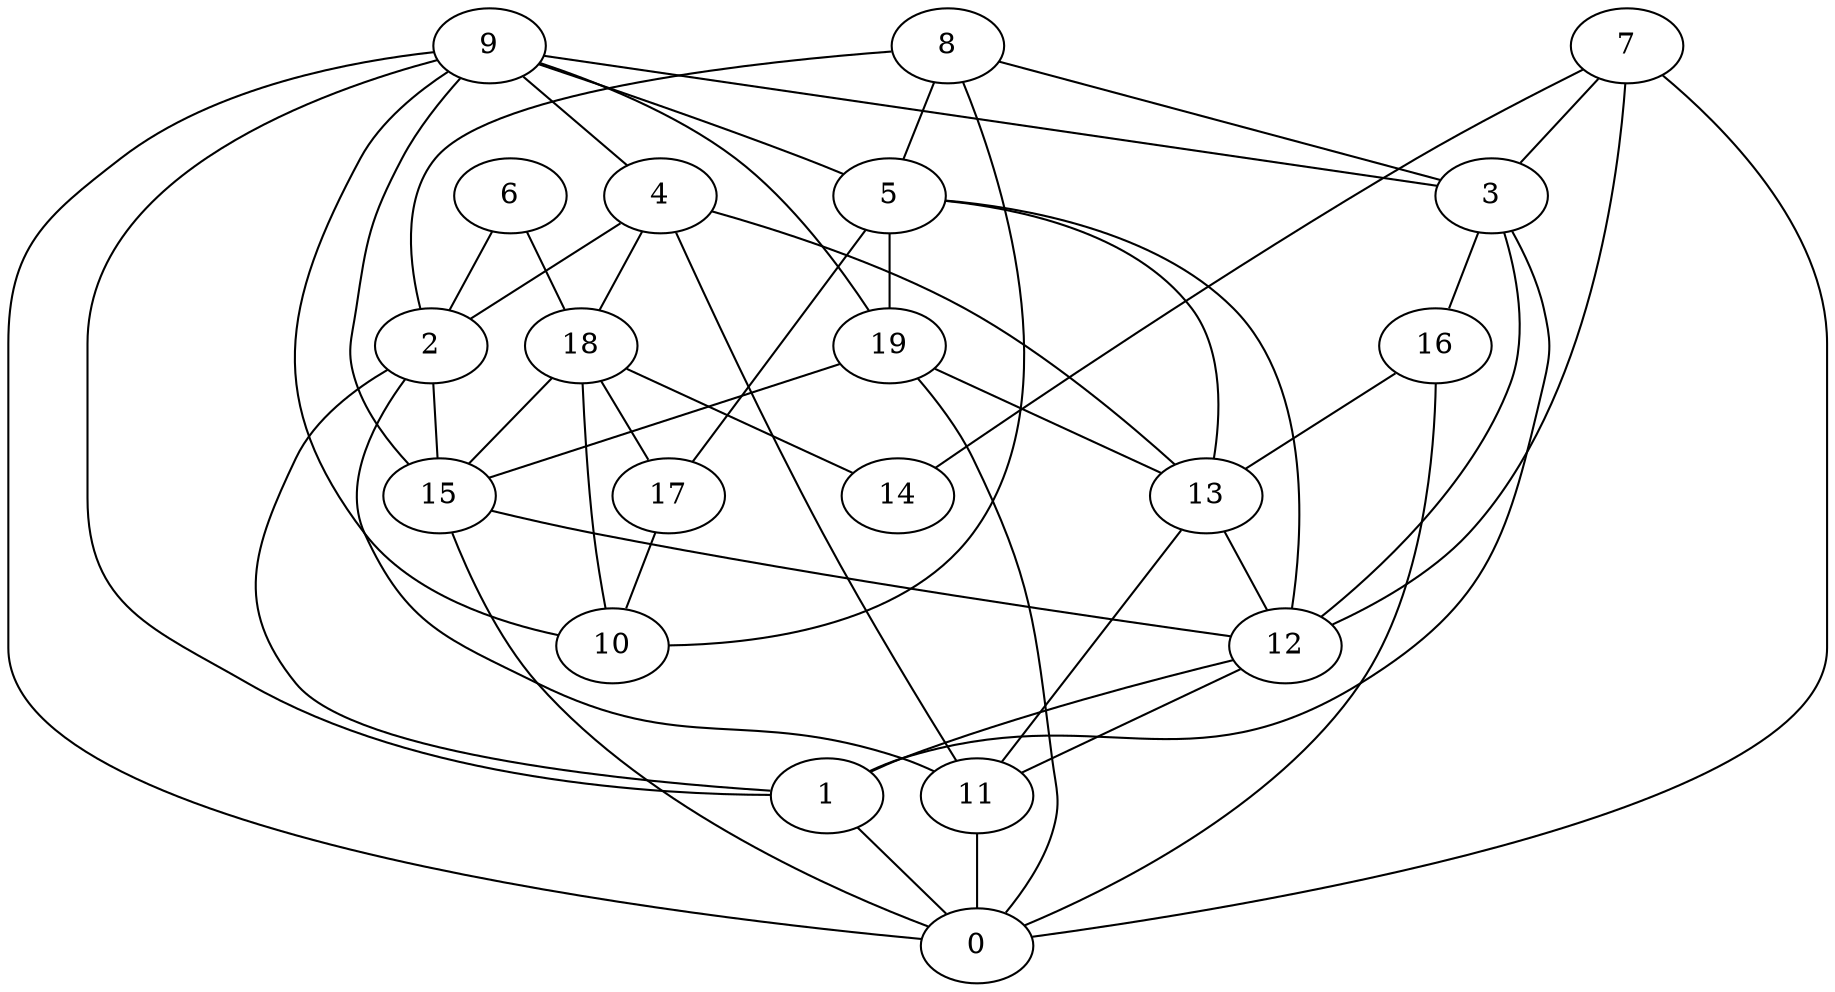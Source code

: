 digraph GG_graph {

subgraph G_graph {
edge [color = black]
"4" -> "2" [dir = none]
"15" -> "0" [dir = none]
"5" -> "12" [dir = none]
"5" -> "13" [dir = none]
"16" -> "13" [dir = none]
"3" -> "12" [dir = none]
"8" -> "10" [dir = none]
"8" -> "2" [dir = none]
"8" -> "5" [dir = none]
"2" -> "11" [dir = none]
"6" -> "18" [dir = none]
"19" -> "0" [dir = none]
"19" -> "13" [dir = none]
"9" -> "3" [dir = none]
"12" -> "1" [dir = none]
"18" -> "14" [dir = none]
"18" -> "10" [dir = none]
"7" -> "0" [dir = none]
"17" -> "10" [dir = none]
"9" -> "1" [dir = none]
"13" -> "12" [dir = none]
"3" -> "1" [dir = none]
"9" -> "4" [dir = none]
"5" -> "17" [dir = none]
"5" -> "19" [dir = none]
"3" -> "16" [dir = none]
"16" -> "0" [dir = none]
"1" -> "0" [dir = none]
"9" -> "15" [dir = none]
"11" -> "0" [dir = none]
"9" -> "5" [dir = none]
"4" -> "13" [dir = none]
"15" -> "12" [dir = none]
"9" -> "10" [dir = none]
"9" -> "19" [dir = none]
"2" -> "15" [dir = none]
"7" -> "3" [dir = none]
"7" -> "14" [dir = none]
"9" -> "0" [dir = none]
"4" -> "18" [dir = none]
"4" -> "11" [dir = none]
"7" -> "12" [dir = none]
"13" -> "11" [dir = none]
"8" -> "3" [dir = none]
"12" -> "11" [dir = none]
"18" -> "15" [dir = none]
"6" -> "2" [dir = none]
"19" -> "15" [dir = none]
"18" -> "17" [dir = none]
"2" -> "1" [dir = none]
}

}
